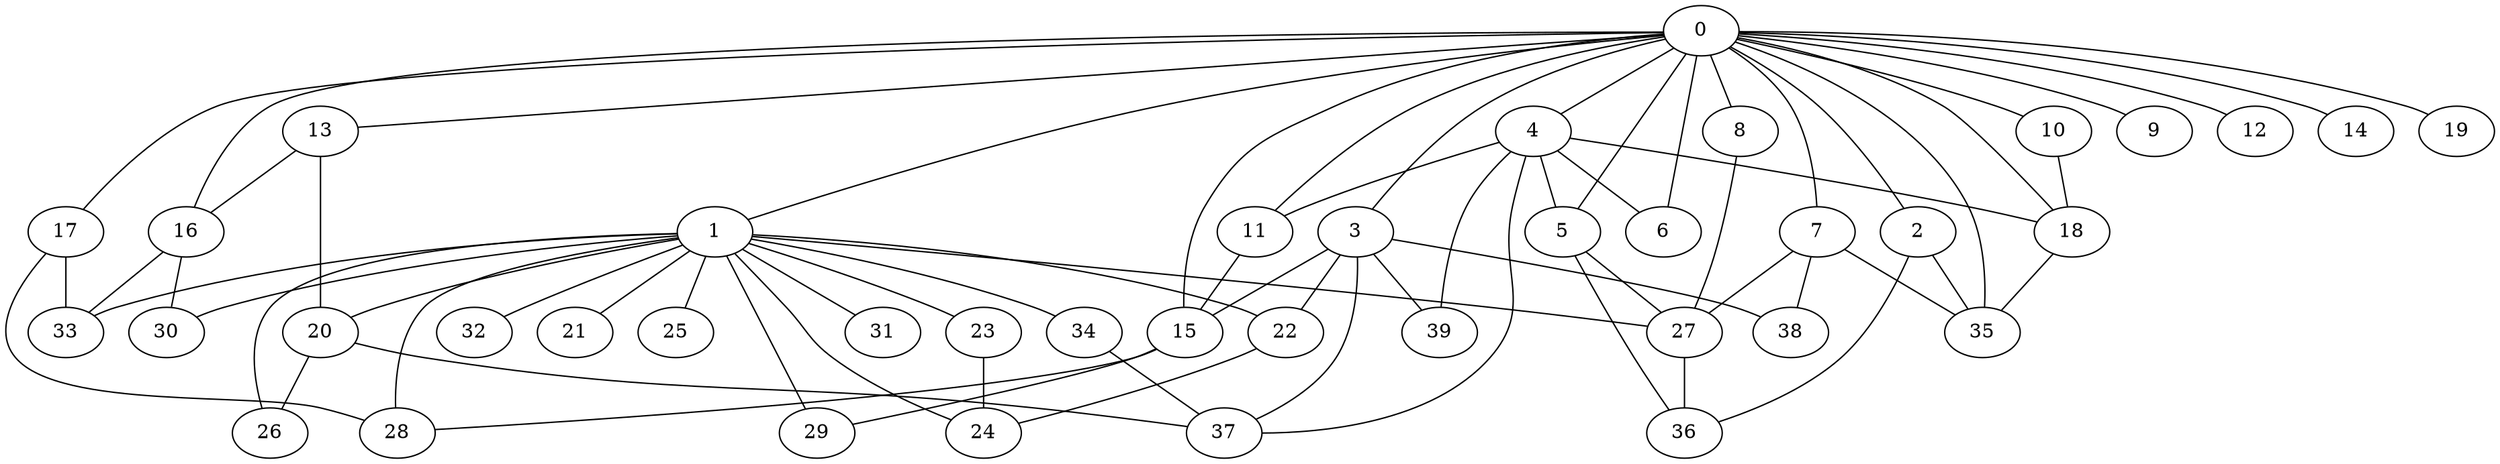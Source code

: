 
graph graphname {
    0 -- 1
0 -- 2
0 -- 3
0 -- 4
0 -- 5
0 -- 6
0 -- 7
0 -- 8
0 -- 9
0 -- 10
0 -- 11
0 -- 12
0 -- 13
0 -- 14
0 -- 15
0 -- 16
0 -- 17
0 -- 18
0 -- 19
0 -- 35
1 -- 32
1 -- 34
1 -- 33
1 -- 20
1 -- 21
1 -- 22
1 -- 23
1 -- 24
1 -- 25
1 -- 26
1 -- 27
1 -- 28
1 -- 29
1 -- 30
1 -- 31
2 -- 35
2 -- 36
3 -- 37
3 -- 38
3 -- 39
3 -- 15
3 -- 22
4 -- 18
4 -- 37
4 -- 5
4 -- 11
4 -- 39
4 -- 6
5 -- 36
5 -- 27
7 -- 38
7 -- 27
7 -- 35
8 -- 27
10 -- 18
11 -- 15
13 -- 16
13 -- 20
15 -- 29
15 -- 28
16 -- 30
16 -- 33
17 -- 28
17 -- 33
18 -- 35
20 -- 26
20 -- 37
22 -- 24
23 -- 24
27 -- 36
34 -- 37

}
